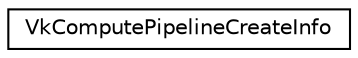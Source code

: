 digraph "Graphical Class Hierarchy"
{
 // LATEX_PDF_SIZE
  edge [fontname="Helvetica",fontsize="10",labelfontname="Helvetica",labelfontsize="10"];
  node [fontname="Helvetica",fontsize="10",shape=record];
  rankdir="LR";
  Node0 [label="VkComputePipelineCreateInfo",height=0.2,width=0.4,color="black", fillcolor="white", style="filled",URL="$structVkComputePipelineCreateInfo.html",tooltip=" "];
}

